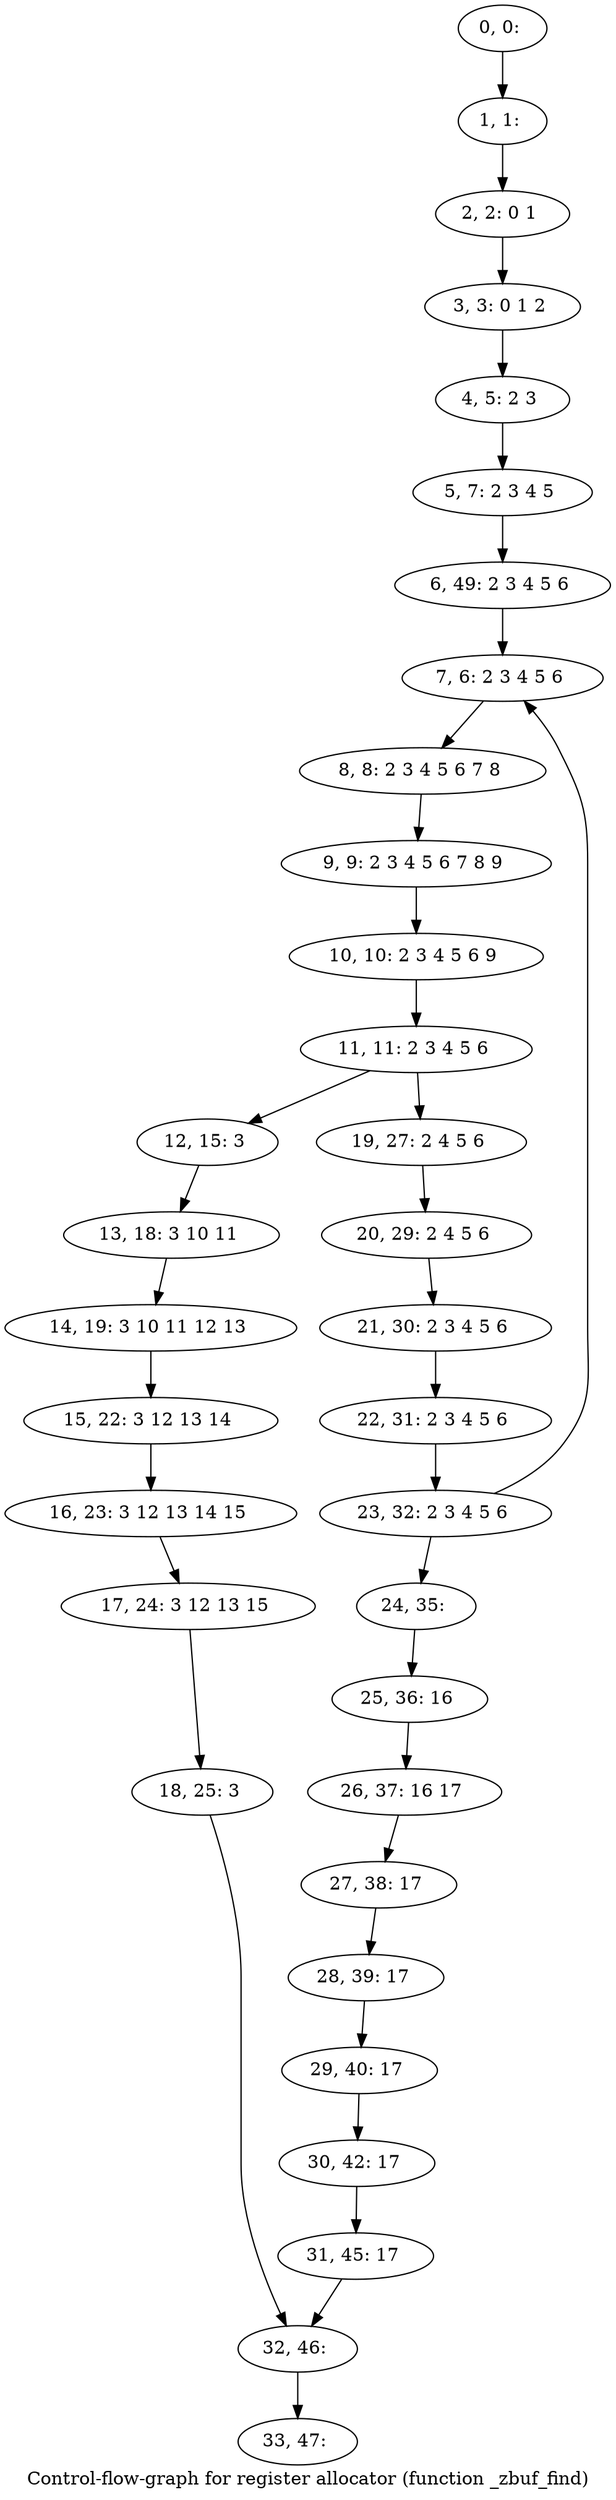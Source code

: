 digraph G {
graph [label="Control-flow-graph for register allocator (function _zbuf_find)"]
0[label="0, 0: "];
1[label="1, 1: "];
2[label="2, 2: 0 1 "];
3[label="3, 3: 0 1 2 "];
4[label="4, 5: 2 3 "];
5[label="5, 7: 2 3 4 5 "];
6[label="6, 49: 2 3 4 5 6 "];
7[label="7, 6: 2 3 4 5 6 "];
8[label="8, 8: 2 3 4 5 6 7 8 "];
9[label="9, 9: 2 3 4 5 6 7 8 9 "];
10[label="10, 10: 2 3 4 5 6 9 "];
11[label="11, 11: 2 3 4 5 6 "];
12[label="12, 15: 3 "];
13[label="13, 18: 3 10 11 "];
14[label="14, 19: 3 10 11 12 13 "];
15[label="15, 22: 3 12 13 14 "];
16[label="16, 23: 3 12 13 14 15 "];
17[label="17, 24: 3 12 13 15 "];
18[label="18, 25: 3 "];
19[label="19, 27: 2 4 5 6 "];
20[label="20, 29: 2 4 5 6 "];
21[label="21, 30: 2 3 4 5 6 "];
22[label="22, 31: 2 3 4 5 6 "];
23[label="23, 32: 2 3 4 5 6 "];
24[label="24, 35: "];
25[label="25, 36: 16 "];
26[label="26, 37: 16 17 "];
27[label="27, 38: 17 "];
28[label="28, 39: 17 "];
29[label="29, 40: 17 "];
30[label="30, 42: 17 "];
31[label="31, 45: 17 "];
32[label="32, 46: "];
33[label="33, 47: "];
0->1 ;
1->2 ;
2->3 ;
3->4 ;
4->5 ;
5->6 ;
6->7 ;
7->8 ;
8->9 ;
9->10 ;
10->11 ;
11->12 ;
11->19 ;
12->13 ;
13->14 ;
14->15 ;
15->16 ;
16->17 ;
17->18 ;
18->32 ;
19->20 ;
20->21 ;
21->22 ;
22->23 ;
23->24 ;
23->7 ;
24->25 ;
25->26 ;
26->27 ;
27->28 ;
28->29 ;
29->30 ;
30->31 ;
31->32 ;
32->33 ;
}
